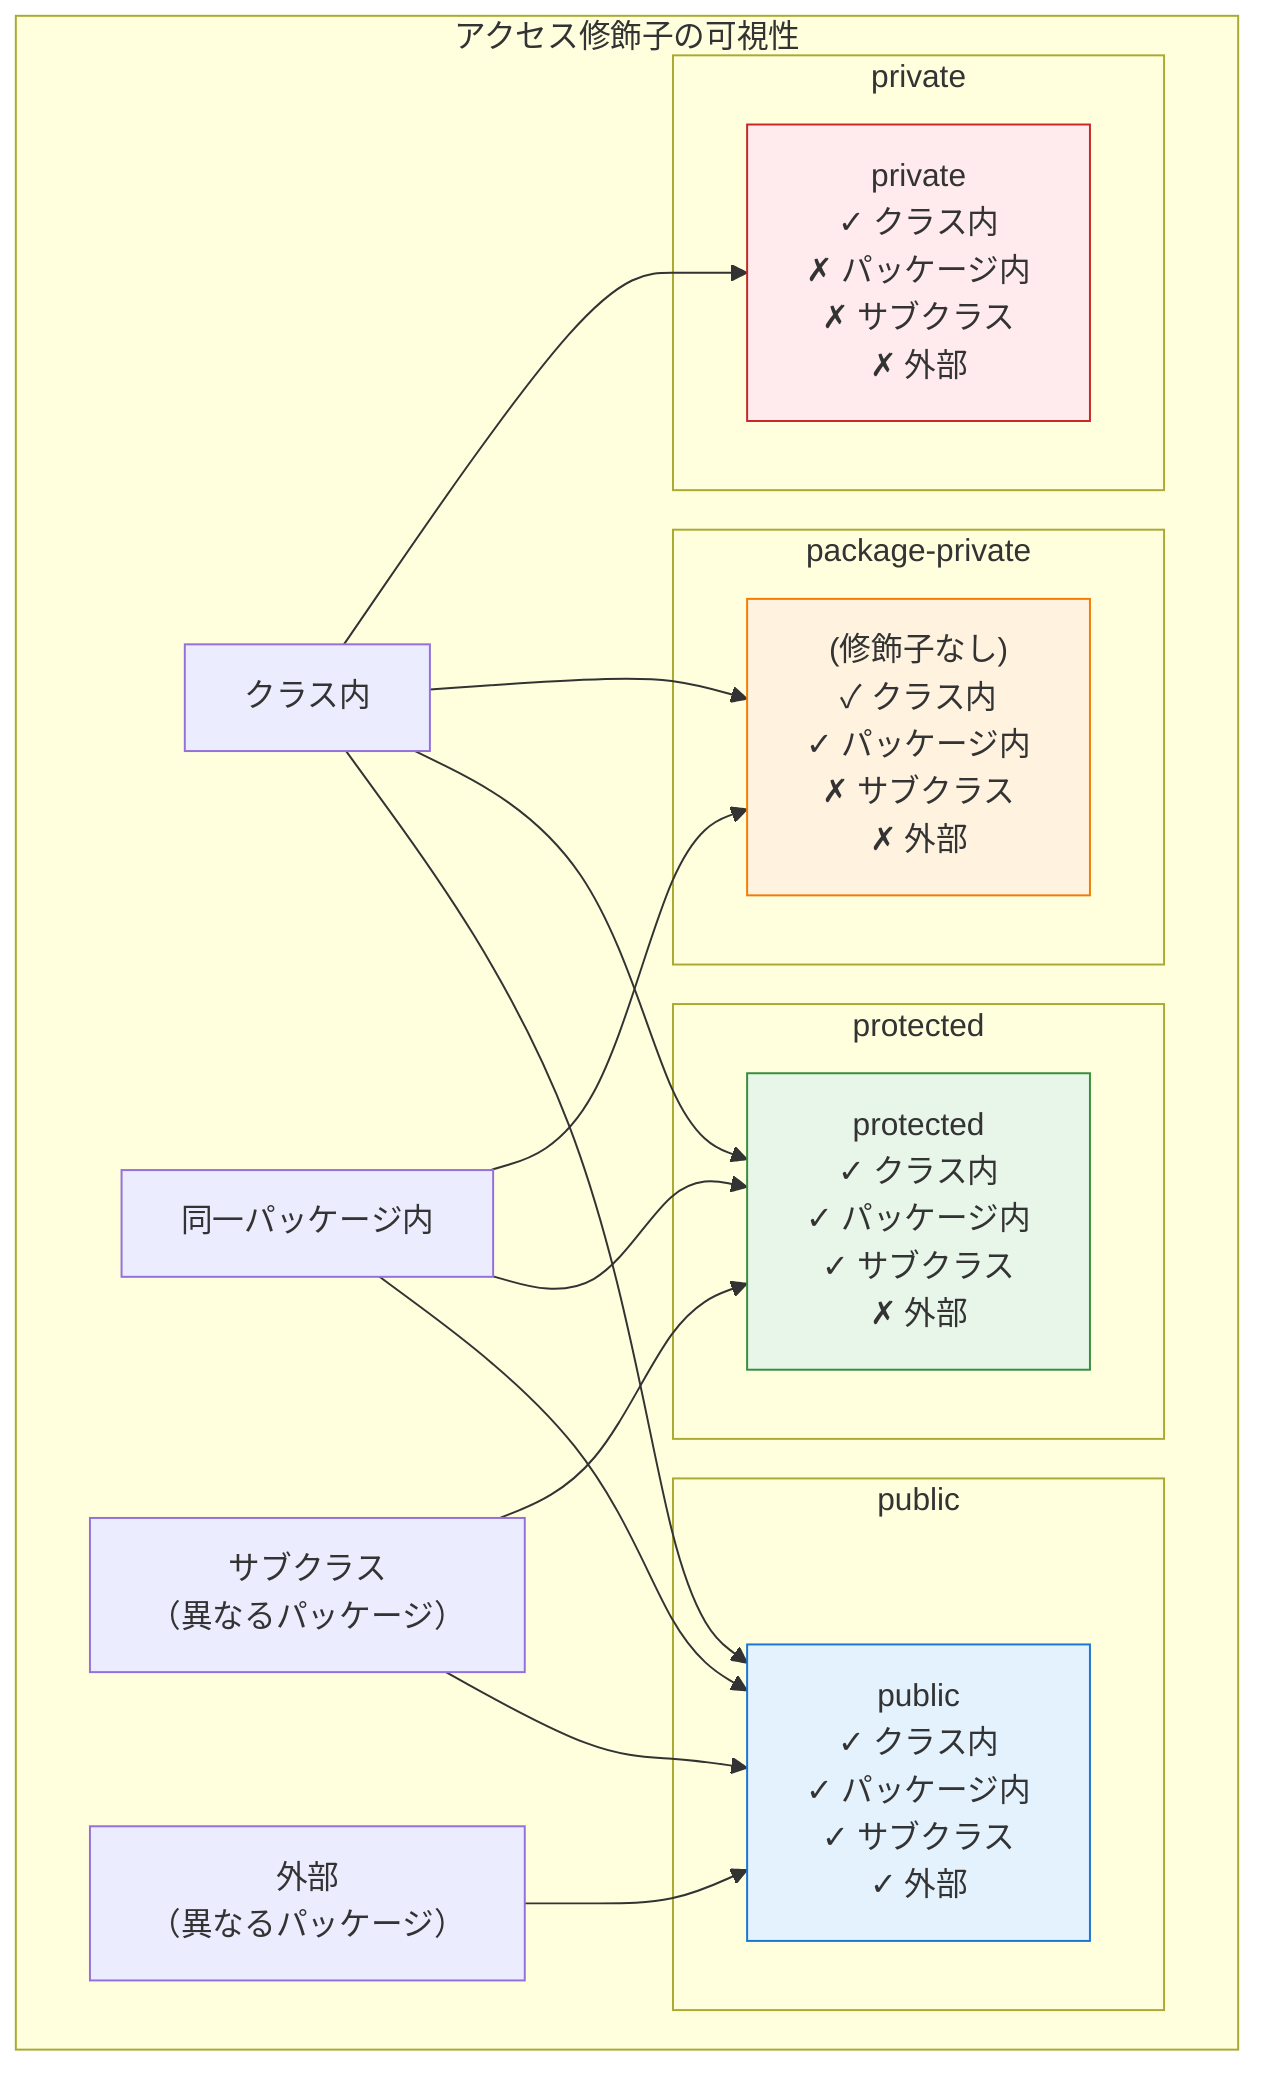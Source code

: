 graph TB
    subgraph "アクセス修飾子の可視性"
        Class["クラス内"]
        Package["同一パッケージ内"]
        Subclass["サブクラス<br/>（異なるパッケージ）"]
        External["外部<br/>（異なるパッケージ）"]
        
        subgraph "private"
            Private["private<br/>✓ クラス内<br/>✗ パッケージ内<br/>✗ サブクラス<br/>✗ 外部"]
        end
        
        subgraph "package-private"
            Default["(修飾子なし)<br/>✓ クラス内<br/>✓ パッケージ内<br/>✗ サブクラス<br/>✗ 外部"]
        end
        
        subgraph "protected"
            Protected["protected<br/>✓ クラス内<br/>✓ パッケージ内<br/>✓ サブクラス<br/>✗ 外部"]
        end
        
        subgraph "public"
            Public["public<br/>✓ クラス内<br/>✓ パッケージ内<br/>✓ サブクラス<br/>✓ 外部"]
        end
    end
    
    Class --> Private
    Class --> Default
    Class --> Protected
    Class --> Public
    
    Package --> Default
    Package --> Protected
    Package --> Public
    
    Subclass --> Protected
    Subclass --> Public
    
    External --> Public
    
    style Private fill:#ffebee,stroke:#c62828
    style Default fill:#fff3e0,stroke:#f57c00
    style Protected fill:#e8f5e9,stroke:#388e3c
    style Public fill:#e3f2fd,stroke:#1976d2